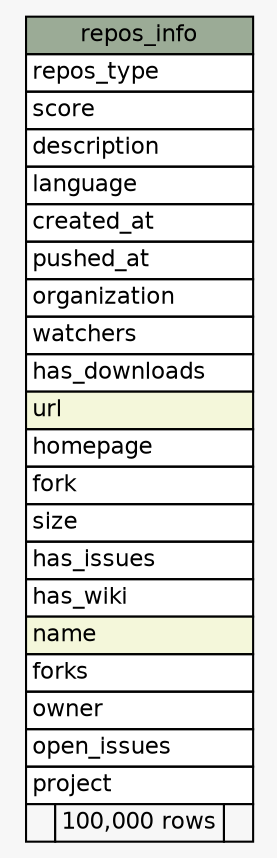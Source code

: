 // dot 2.20.2 on Linux 2.6.32-42-generic-pae
// SchemaSpy rev 590
digraph "repos_info" {
  graph [
    rankdir="RL"
    bgcolor="#f7f7f7"
    nodesep="0.18"
    ranksep="0.46"
    fontname="Helvetica"
    fontsize="11"
  ];
  node [
    fontname="Helvetica"
    fontsize="11"
    shape="plaintext"
  ];
  edge [
    arrowsize="0.8"
  ];
  "repos_info" [
    label=<
    <TABLE BORDER="0" CELLBORDER="1" CELLSPACING="0" BGCOLOR="#ffffff">
      <TR><TD COLSPAN="3" BGCOLOR="#9bab96" ALIGN="CENTER">repos_info</TD></TR>
      <TR><TD PORT="repos_type" COLSPAN="3" ALIGN="LEFT">repos_type</TD></TR>
      <TR><TD PORT="score" COLSPAN="3" ALIGN="LEFT">score</TD></TR>
      <TR><TD PORT="description" COLSPAN="3" ALIGN="LEFT">description</TD></TR>
      <TR><TD PORT="language" COLSPAN="3" ALIGN="LEFT">language</TD></TR>
      <TR><TD PORT="created_at" COLSPAN="3" ALIGN="LEFT">created_at</TD></TR>
      <TR><TD PORT="pushed_at" COLSPAN="3" ALIGN="LEFT">pushed_at</TD></TR>
      <TR><TD PORT="organization" COLSPAN="3" ALIGN="LEFT">organization</TD></TR>
      <TR><TD PORT="watchers" COLSPAN="3" ALIGN="LEFT">watchers</TD></TR>
      <TR><TD PORT="has_downloads" COLSPAN="3" ALIGN="LEFT">has_downloads</TD></TR>
      <TR><TD PORT="url" COLSPAN="3" BGCOLOR="#f4f7da" ALIGN="LEFT">url</TD></TR>
      <TR><TD PORT="homepage" COLSPAN="3" ALIGN="LEFT">homepage</TD></TR>
      <TR><TD PORT="fork" COLSPAN="3" ALIGN="LEFT">fork</TD></TR>
      <TR><TD PORT="size" COLSPAN="3" ALIGN="LEFT">size</TD></TR>
      <TR><TD PORT="has_issues" COLSPAN="3" ALIGN="LEFT">has_issues</TD></TR>
      <TR><TD PORT="has_wiki" COLSPAN="3" ALIGN="LEFT">has_wiki</TD></TR>
      <TR><TD PORT="name" COLSPAN="3" BGCOLOR="#f4f7da" ALIGN="LEFT">name</TD></TR>
      <TR><TD PORT="forks" COLSPAN="3" ALIGN="LEFT">forks</TD></TR>
      <TR><TD PORT="owner" COLSPAN="3" ALIGN="LEFT">owner</TD></TR>
      <TR><TD PORT="open_issues" COLSPAN="3" ALIGN="LEFT">open_issues</TD></TR>
      <TR><TD PORT="project" COLSPAN="3" ALIGN="LEFT">project</TD></TR>
      <TR><TD ALIGN="LEFT" BGCOLOR="#f7f7f7">  </TD><TD ALIGN="RIGHT" BGCOLOR="#f7f7f7">100,000 rows</TD><TD ALIGN="RIGHT" BGCOLOR="#f7f7f7">  </TD></TR>
    </TABLE>>
    URL="tables/repos_info.html"
    tooltip="repos_info"
  ];
}

